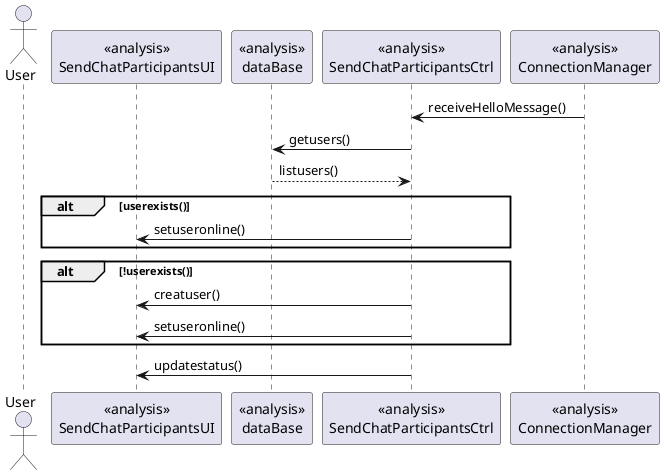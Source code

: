 @startuml doc-files/ipc05_02_analysis_chatParticipants_receive_helloMessage.png
actor User as u
  participant "<<analysis>>\nSendChatParticipantsUI" as UI
  participant "<<analysis>>\ndataBase" as DB
  participant "<<analysis>>\nSendChatParticipantsCtrl" as ctrl
  participant "<<analysis>>\nConnectionManager" as conMgr
  
  conMgr -> ctrl : receiveHelloMessage()
  ctrl -> DB : getusers()
  DB --> ctrl : listusers()
  alt userexists()
    ctrl -> UI : setuseronline()
  end alt
alt !userexists()
    ctrl -> UI : creatuser()
    ctrl -> UI : setuseronline()
end alt
  ctrl -> UI : updatestatus()
 
@enduml